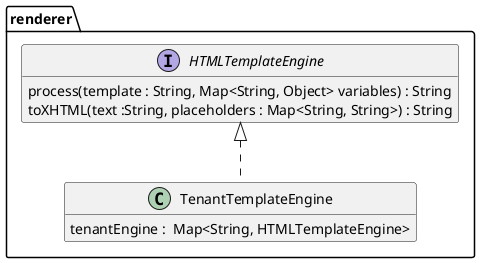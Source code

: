 @startuml Ebene3.png
hide empty members

package renderer {

    interface HTMLTemplateEngine {
        process(template : String, Map<String, Object> variables) : String
        toXHTML(text :String, placeholders : Map<String, String>) : String
    }

    class TenantTemplateEngine {
        tenantEngine :  Map<String, HTMLTemplateEngine>
    }
    HTMLTemplateEngine <|.. TenantTemplateEngine
}
@enduml
